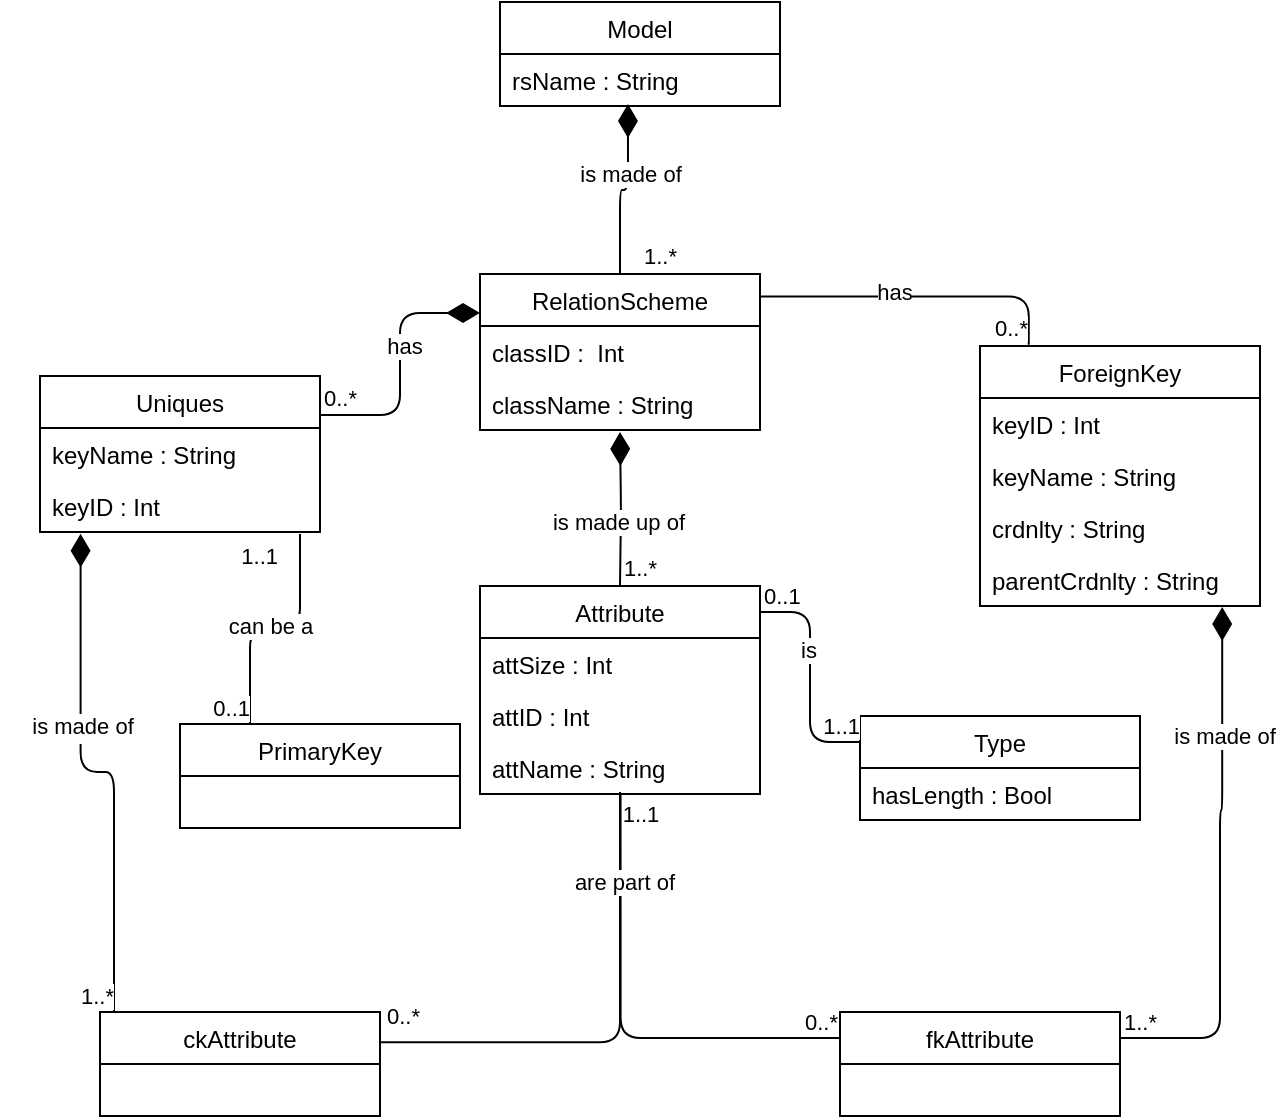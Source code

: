 <mxfile version="15.3.5" type="device" pages="2"><diagram id="VuvsMwBKv9PZir1yIakL" name="UML"><mxGraphModel dx="1599" dy="666" grid="1" gridSize="10" guides="1" tooltips="1" connect="1" arrows="1" fold="1" page="1" pageScale="1" pageWidth="850" pageHeight="1100" math="0" shadow="0"><root><mxCell id="0"/><mxCell id="1" parent="0"/><mxCell id="Lfld9M2qtSYIJmu3xhaC-1" value="Model" style="swimlane;fontStyle=0;childLayout=stackLayout;horizontal=1;startSize=26;fillColor=none;horizontalStack=0;resizeParent=1;resizeParentMax=0;resizeLast=0;collapsible=1;marginBottom=0;hachureGap=4;pointerEvents=0;" vertex="1" parent="1"><mxGeometry x="-510" y="65" width="140" height="52" as="geometry"/></mxCell><mxCell id="Lfld9M2qtSYIJmu3xhaC-2" value="rsName : String" style="text;strokeColor=none;fillColor=none;align=left;verticalAlign=top;spacingLeft=4;spacingRight=4;overflow=hidden;rotatable=0;points=[[0,0.5],[1,0.5]];portConstraint=eastwest;" vertex="1" parent="Lfld9M2qtSYIJmu3xhaC-1"><mxGeometry y="26" width="140" height="26" as="geometry"/></mxCell><mxCell id="Lfld9M2qtSYIJmu3xhaC-3" value="RelationScheme" style="swimlane;fontStyle=0;childLayout=stackLayout;horizontal=1;startSize=26;fillColor=none;horizontalStack=0;resizeParent=1;resizeParentMax=0;resizeLast=0;collapsible=1;marginBottom=0;hachureGap=4;pointerEvents=0;" vertex="1" parent="1"><mxGeometry x="-520" y="201" width="140" height="78" as="geometry"/></mxCell><mxCell id="Lfld9M2qtSYIJmu3xhaC-4" value="classID :  Int" style="text;strokeColor=none;fillColor=none;align=left;verticalAlign=top;spacingLeft=4;spacingRight=4;overflow=hidden;rotatable=0;points=[[0,0.5],[1,0.5]];portConstraint=eastwest;" vertex="1" parent="Lfld9M2qtSYIJmu3xhaC-3"><mxGeometry y="26" width="140" height="26" as="geometry"/></mxCell><mxCell id="Lfld9M2qtSYIJmu3xhaC-5" value="className : String" style="text;strokeColor=none;fillColor=none;align=left;verticalAlign=top;spacingLeft=4;spacingRight=4;overflow=hidden;rotatable=0;points=[[0,0.5],[1,0.5]];portConstraint=eastwest;" vertex="1" parent="Lfld9M2qtSYIJmu3xhaC-3"><mxGeometry y="52" width="140" height="26" as="geometry"/></mxCell><mxCell id="Lfld9M2qtSYIJmu3xhaC-6" value="1..*" style="endArrow=none;html=1;endSize=12;startArrow=diamondThin;startSize=14;startFill=1;edgeStyle=orthogonalEdgeStyle;align=left;verticalAlign=bottom;sourcePerimeterSpacing=8;targetPerimeterSpacing=8;exitX=0.457;exitY=0.962;exitDx=0;exitDy=0;exitPerimeter=0;entryX=0.5;entryY=0;entryDx=0;entryDy=0;endFill=0;" edge="1" parent="1" source="Lfld9M2qtSYIJmu3xhaC-2" target="Lfld9M2qtSYIJmu3xhaC-3"><mxGeometry x="1.0" y="10" relative="1" as="geometry"><mxPoint x="-480" y="430" as="sourcePoint"/><mxPoint x="-320" y="430" as="targetPoint"/><mxPoint as="offset"/></mxGeometry></mxCell><mxCell id="Lfld9M2qtSYIJmu3xhaC-7" value="is made of" style="edgeLabel;html=1;align=center;verticalAlign=middle;resizable=0;points=[];" vertex="1" connectable="0" parent="Lfld9M2qtSYIJmu3xhaC-6"><mxGeometry x="-0.226" y="1" relative="1" as="geometry"><mxPoint as="offset"/></mxGeometry></mxCell><mxCell id="Lfld9M2qtSYIJmu3xhaC-8" value="1..*" style="endArrow=none;html=1;endSize=12;startArrow=diamondThin;startSize=14;startFill=1;edgeStyle=orthogonalEdgeStyle;align=left;verticalAlign=bottom;sourcePerimeterSpacing=8;targetPerimeterSpacing=8;entryX=0.5;entryY=0;entryDx=0;entryDy=0;endFill=0;" edge="1" parent="1" target="Lfld9M2qtSYIJmu3xhaC-10"><mxGeometry x="1" relative="1" as="geometry"><mxPoint x="-450" y="280" as="sourcePoint"/><mxPoint x="-439" y="640" as="targetPoint"/><mxPoint as="offset"/></mxGeometry></mxCell><mxCell id="Lfld9M2qtSYIJmu3xhaC-9" value="is made up of" style="edgeLabel;html=1;align=center;verticalAlign=middle;resizable=0;points=[];" vertex="1" connectable="0" parent="Lfld9M2qtSYIJmu3xhaC-8"><mxGeometry x="0.17" y="-1" relative="1" as="geometry"><mxPoint as="offset"/></mxGeometry></mxCell><mxCell id="Lfld9M2qtSYIJmu3xhaC-10" value="Attribute" style="swimlane;fontStyle=0;childLayout=stackLayout;horizontal=1;startSize=26;fillColor=none;horizontalStack=0;resizeParent=1;resizeParentMax=0;resizeLast=0;collapsible=1;marginBottom=0;hachureGap=4;pointerEvents=0;" vertex="1" parent="1"><mxGeometry x="-520" y="357" width="140" height="104" as="geometry"/></mxCell><mxCell id="Lfld9M2qtSYIJmu3xhaC-11" value="attSize : Int" style="text;strokeColor=none;fillColor=none;align=left;verticalAlign=top;spacingLeft=4;spacingRight=4;overflow=hidden;rotatable=0;points=[[0,0.5],[1,0.5]];portConstraint=eastwest;" vertex="1" parent="Lfld9M2qtSYIJmu3xhaC-10"><mxGeometry y="26" width="140" height="26" as="geometry"/></mxCell><mxCell id="Lfld9M2qtSYIJmu3xhaC-12" value="attID : Int" style="text;strokeColor=none;fillColor=none;align=left;verticalAlign=top;spacingLeft=4;spacingRight=4;overflow=hidden;rotatable=0;points=[[0,0.5],[1,0.5]];portConstraint=eastwest;" vertex="1" parent="Lfld9M2qtSYIJmu3xhaC-10"><mxGeometry y="52" width="140" height="26" as="geometry"/></mxCell><mxCell id="Lfld9M2qtSYIJmu3xhaC-13" value="attName : String" style="text;strokeColor=none;fillColor=none;align=left;verticalAlign=top;spacingLeft=4;spacingRight=4;overflow=hidden;rotatable=0;points=[[0,0.5],[1,0.5]];portConstraint=eastwest;" vertex="1" parent="Lfld9M2qtSYIJmu3xhaC-10"><mxGeometry y="78" width="140" height="26" as="geometry"/></mxCell><mxCell id="Lfld9M2qtSYIJmu3xhaC-14" value="ckAttribute" style="swimlane;fontStyle=0;childLayout=stackLayout;horizontal=1;startSize=26;fillColor=none;horizontalStack=0;resizeParent=1;resizeParentMax=0;resizeLast=0;collapsible=1;marginBottom=0;hachureGap=4;pointerEvents=0;" vertex="1" parent="1"><mxGeometry x="-710" y="570" width="140" height="52" as="geometry"/></mxCell><mxCell id="Lfld9M2qtSYIJmu3xhaC-15" value="Uniques" style="swimlane;fontStyle=0;childLayout=stackLayout;horizontal=1;startSize=26;fillColor=none;horizontalStack=0;resizeParent=1;resizeParentMax=0;resizeLast=0;collapsible=1;marginBottom=0;hachureGap=4;pointerEvents=0;" vertex="1" parent="1"><mxGeometry x="-740" y="252" width="140" height="78" as="geometry"/></mxCell><mxCell id="Lfld9M2qtSYIJmu3xhaC-16" value="keyName : String" style="text;strokeColor=none;fillColor=none;align=left;verticalAlign=top;spacingLeft=4;spacingRight=4;overflow=hidden;rotatable=0;points=[[0,0.5],[1,0.5]];portConstraint=eastwest;" vertex="1" parent="Lfld9M2qtSYIJmu3xhaC-15"><mxGeometry y="26" width="140" height="26" as="geometry"/></mxCell><mxCell id="Lfld9M2qtSYIJmu3xhaC-17" value="keyID : Int" style="text;strokeColor=none;fillColor=none;align=left;verticalAlign=top;spacingLeft=4;spacingRight=4;overflow=hidden;rotatable=0;points=[[0,0.5],[1,0.5]];portConstraint=eastwest;" vertex="1" parent="Lfld9M2qtSYIJmu3xhaC-15"><mxGeometry y="52" width="140" height="26" as="geometry"/></mxCell><mxCell id="Lfld9M2qtSYIJmu3xhaC-18" value="PrimaryKey" style="swimlane;fontStyle=0;childLayout=stackLayout;horizontal=1;startSize=26;fillColor=none;horizontalStack=0;resizeParent=1;resizeParentMax=0;resizeLast=0;collapsible=1;marginBottom=0;hachureGap=4;pointerEvents=0;" vertex="1" parent="1"><mxGeometry x="-670" y="426" width="140" height="52" as="geometry"/></mxCell><mxCell id="Lfld9M2qtSYIJmu3xhaC-19" value="ForeignKey" style="swimlane;fontStyle=0;childLayout=stackLayout;horizontal=1;startSize=26;fillColor=none;horizontalStack=0;resizeParent=1;resizeParentMax=0;resizeLast=0;collapsible=1;marginBottom=0;hachureGap=4;pointerEvents=0;" vertex="1" parent="1"><mxGeometry x="-270" y="237" width="140" height="130" as="geometry"/></mxCell><mxCell id="Lfld9M2qtSYIJmu3xhaC-20" value="keyID : Int" style="text;strokeColor=none;fillColor=none;align=left;verticalAlign=top;spacingLeft=4;spacingRight=4;overflow=hidden;rotatable=0;points=[[0,0.5],[1,0.5]];portConstraint=eastwest;" vertex="1" parent="Lfld9M2qtSYIJmu3xhaC-19"><mxGeometry y="26" width="140" height="26" as="geometry"/></mxCell><mxCell id="Lfld9M2qtSYIJmu3xhaC-21" value="keyName : String" style="text;strokeColor=none;fillColor=none;align=left;verticalAlign=top;spacingLeft=4;spacingRight=4;overflow=hidden;rotatable=0;points=[[0,0.5],[1,0.5]];portConstraint=eastwest;" vertex="1" parent="Lfld9M2qtSYIJmu3xhaC-19"><mxGeometry y="52" width="140" height="26" as="geometry"/></mxCell><mxCell id="Lfld9M2qtSYIJmu3xhaC-22" value="crdnlty : String" style="text;strokeColor=none;fillColor=none;align=left;verticalAlign=top;spacingLeft=4;spacingRight=4;overflow=hidden;rotatable=0;points=[[0,0.5],[1,0.5]];portConstraint=eastwest;" vertex="1" parent="Lfld9M2qtSYIJmu3xhaC-19"><mxGeometry y="78" width="140" height="26" as="geometry"/></mxCell><mxCell id="Lfld9M2qtSYIJmu3xhaC-23" value="parentCrdnlty : String" style="text;strokeColor=none;fillColor=none;align=left;verticalAlign=top;spacingLeft=4;spacingRight=4;overflow=hidden;rotatable=0;points=[[0,0.5],[1,0.5]];portConstraint=eastwest;" vertex="1" parent="Lfld9M2qtSYIJmu3xhaC-19"><mxGeometry y="104" width="140" height="26" as="geometry"/></mxCell><mxCell id="Lfld9M2qtSYIJmu3xhaC-24" value="fkAttribute" style="swimlane;fontStyle=0;childLayout=stackLayout;horizontal=1;startSize=26;fillColor=none;horizontalStack=0;resizeParent=1;resizeParentMax=0;resizeLast=0;collapsible=1;marginBottom=0;hachureGap=4;pointerEvents=0;" vertex="1" parent="1"><mxGeometry x="-340" y="570" width="140" height="52" as="geometry"/></mxCell><mxCell id="Lfld9M2qtSYIJmu3xhaC-25" value="" style="endArrow=diamondThin;html=1;edgeStyle=orthogonalEdgeStyle;startSize=14;endSize=14;sourcePerimeterSpacing=8;targetPerimeterSpacing=8;exitX=1;exitY=0.25;exitDx=0;exitDy=0;entryX=0;entryY=0.25;entryDx=0;entryDy=0;endFill=1;" edge="1" parent="1" source="Lfld9M2qtSYIJmu3xhaC-15" target="Lfld9M2qtSYIJmu3xhaC-3"><mxGeometry relative="1" as="geometry"><mxPoint x="-60" y="390" as="sourcePoint"/><mxPoint x="100" y="390" as="targetPoint"/></mxGeometry></mxCell><mxCell id="Lfld9M2qtSYIJmu3xhaC-26" value="0..*" style="edgeLabel;resizable=0;html=1;align=left;verticalAlign=bottom;" connectable="0" vertex="1" parent="Lfld9M2qtSYIJmu3xhaC-25"><mxGeometry x="-1" relative="1" as="geometry"/></mxCell><mxCell id="Lfld9M2qtSYIJmu3xhaC-27" value="has" style="edgeLabel;html=1;align=center;verticalAlign=middle;resizable=0;points=[];" vertex="1" connectable="0" parent="Lfld9M2qtSYIJmu3xhaC-25"><mxGeometry x="0.142" y="-2" relative="1" as="geometry"><mxPoint as="offset"/></mxGeometry></mxCell><mxCell id="Lfld9M2qtSYIJmu3xhaC-28" value="" style="endArrow=none;html=1;edgeStyle=orthogonalEdgeStyle;startSize=14;endSize=14;sourcePerimeterSpacing=8;targetPerimeterSpacing=8;entryX=0.174;entryY=-0.005;entryDx=0;entryDy=0;entryPerimeter=0;startArrow=none;startFill=0;exitX=1.002;exitY=0.145;exitDx=0;exitDy=0;exitPerimeter=0;" edge="1" parent="1" source="Lfld9M2qtSYIJmu3xhaC-3" target="Lfld9M2qtSYIJmu3xhaC-19"><mxGeometry relative="1" as="geometry"><mxPoint x="-377" y="213" as="sourcePoint"/><mxPoint y="370" as="targetPoint"/></mxGeometry></mxCell><mxCell id="Lfld9M2qtSYIJmu3xhaC-29" value="0..*" style="edgeLabel;resizable=0;html=1;align=right;verticalAlign=bottom;" connectable="0" vertex="1" parent="Lfld9M2qtSYIJmu3xhaC-28"><mxGeometry x="1" relative="1" as="geometry"/></mxCell><mxCell id="Lfld9M2qtSYIJmu3xhaC-30" value="has" style="edgeLabel;html=1;align=center;verticalAlign=middle;resizable=0;points=[];" vertex="1" connectable="0" parent="Lfld9M2qtSYIJmu3xhaC-28"><mxGeometry x="-0.166" y="3" relative="1" as="geometry"><mxPoint as="offset"/></mxGeometry></mxCell><mxCell id="Lfld9M2qtSYIJmu3xhaC-31" value="" style="endArrow=diamondThin;html=1;edgeStyle=orthogonalEdgeStyle;startSize=14;endSize=14;sourcePerimeterSpacing=8;targetPerimeterSpacing=8;exitX=1;exitY=0.25;exitDx=0;exitDy=0;entryX=0.865;entryY=1.019;entryDx=0;entryDy=0;entryPerimeter=0;endFill=1;" edge="1" parent="1" source="Lfld9M2qtSYIJmu3xhaC-24" target="Lfld9M2qtSYIJmu3xhaC-23"><mxGeometry relative="1" as="geometry"><mxPoint x="-160" y="370" as="sourcePoint"/><mxPoint y="370" as="targetPoint"/><Array as="points"><mxPoint x="-150" y="583"/><mxPoint x="-150" y="469"/><mxPoint x="-149" y="469"/></Array></mxGeometry></mxCell><mxCell id="Lfld9M2qtSYIJmu3xhaC-32" value="1..*" style="edgeLabel;resizable=0;html=1;align=left;verticalAlign=bottom;" connectable="0" vertex="1" parent="Lfld9M2qtSYIJmu3xhaC-31"><mxGeometry x="-1" relative="1" as="geometry"/></mxCell><mxCell id="Lfld9M2qtSYIJmu3xhaC-33" value="is made of" style="edgeLabel;html=1;align=center;verticalAlign=middle;resizable=0;points=[];" vertex="1" connectable="0" parent="Lfld9M2qtSYIJmu3xhaC-31"><mxGeometry x="0.52" y="-1" relative="1" as="geometry"><mxPoint as="offset"/></mxGeometry></mxCell><mxCell id="Lfld9M2qtSYIJmu3xhaC-34" value="" style="endArrow=none;html=1;edgeStyle=orthogonalEdgeStyle;startSize=14;endSize=14;sourcePerimeterSpacing=8;targetPerimeterSpacing=8;exitX=0.502;exitY=0.987;exitDx=0;exitDy=0;exitPerimeter=0;entryX=0;entryY=0.25;entryDx=0;entryDy=0;" edge="1" parent="1" source="Lfld9M2qtSYIJmu3xhaC-13" target="Lfld9M2qtSYIJmu3xhaC-24"><mxGeometry relative="1" as="geometry"><mxPoint x="-160" y="370" as="sourcePoint"/><mxPoint y="370" as="targetPoint"/></mxGeometry></mxCell><mxCell id="Lfld9M2qtSYIJmu3xhaC-35" value="0..*" style="edgeLabel;resizable=0;html=1;align=right;verticalAlign=bottom;" connectable="0" vertex="1" parent="Lfld9M2qtSYIJmu3xhaC-34"><mxGeometry x="1" relative="1" as="geometry"/></mxCell><mxCell id="Lfld9M2qtSYIJmu3xhaC-36" value="" style="endArrow=none;html=1;edgeStyle=orthogonalEdgeStyle;startSize=14;endSize=14;sourcePerimeterSpacing=8;targetPerimeterSpacing=8;entryX=0.999;entryY=0.291;entryDx=0;entryDy=0;entryPerimeter=0;startArrow=none;startFill=0;" edge="1" parent="1" target="Lfld9M2qtSYIJmu3xhaC-14"><mxGeometry relative="1" as="geometry"><mxPoint x="-450" y="460" as="sourcePoint"/><mxPoint x="-568" y="585" as="targetPoint"/><Array as="points"><mxPoint x="-450" y="585"/></Array></mxGeometry></mxCell><mxCell id="Lfld9M2qtSYIJmu3xhaC-37" value="0..*" style="edgeLabel;resizable=0;html=1;align=right;verticalAlign=bottom;" connectable="0" vertex="1" parent="Lfld9M2qtSYIJmu3xhaC-36"><mxGeometry x="1" relative="1" as="geometry"><mxPoint x="20" y="-5" as="offset"/></mxGeometry></mxCell><mxCell id="Lfld9M2qtSYIJmu3xhaC-38" value="are part of" style="edgeLabel;html=1;align=center;verticalAlign=middle;resizable=0;points=[];" vertex="1" connectable="0" parent="Lfld9M2qtSYIJmu3xhaC-36"><mxGeometry x="-0.637" y="2" relative="1" as="geometry"><mxPoint as="offset"/></mxGeometry></mxCell><mxCell id="Lfld9M2qtSYIJmu3xhaC-39" value="1..1" style="edgeLabel;html=1;align=center;verticalAlign=middle;resizable=0;points=[];" vertex="1" connectable="0" parent="Lfld9M2qtSYIJmu3xhaC-36"><mxGeometry x="-0.842" relative="1" as="geometry"><mxPoint x="10" y="-9" as="offset"/></mxGeometry></mxCell><mxCell id="Lfld9M2qtSYIJmu3xhaC-40" value="" style="endArrow=none;html=1;edgeStyle=orthogonalEdgeStyle;startSize=14;endSize=14;sourcePerimeterSpacing=8;targetPerimeterSpacing=8;exitX=0.145;exitY=1.032;exitDx=0;exitDy=0;exitPerimeter=0;entryX=0.05;entryY=0;entryDx=0;entryDy=0;entryPerimeter=0;startArrow=diamondThin;startFill=1;" edge="1" parent="1" source="Lfld9M2qtSYIJmu3xhaC-17" target="Lfld9M2qtSYIJmu3xhaC-14"><mxGeometry relative="1" as="geometry"><mxPoint x="-510" y="430" as="sourcePoint"/><mxPoint x="-350" y="430" as="targetPoint"/></mxGeometry></mxCell><mxCell id="Lfld9M2qtSYIJmu3xhaC-41" value="1..*" style="edgeLabel;resizable=0;html=1;align=right;verticalAlign=bottom;" connectable="0" vertex="1" parent="Lfld9M2qtSYIJmu3xhaC-40"><mxGeometry x="1" relative="1" as="geometry"/></mxCell><mxCell id="Lfld9M2qtSYIJmu3xhaC-42" value="has" style="edgeLabel;html=1;align=center;verticalAlign=middle;resizable=0;points=[];" vertex="1" connectable="0" parent="Lfld9M2qtSYIJmu3xhaC-40"><mxGeometry x="-0.236" y="1" relative="1" as="geometry"><mxPoint as="offset"/></mxGeometry></mxCell><mxCell id="Lfld9M2qtSYIJmu3xhaC-43" value="is made of" style="edgeLabel;html=1;align=center;verticalAlign=middle;resizable=0;points=[];" vertex="1" connectable="0" parent="Lfld9M2qtSYIJmu3xhaC-40"><mxGeometry x="-0.249" relative="1" as="geometry"><mxPoint as="offset"/></mxGeometry></mxCell><mxCell id="Lfld9M2qtSYIJmu3xhaC-44" value="" style="endArrow=none;html=1;edgeStyle=orthogonalEdgeStyle;startSize=14;endSize=14;sourcePerimeterSpacing=8;targetPerimeterSpacing=8;entryX=0.25;entryY=0;entryDx=0;entryDy=0;" edge="1" parent="1" target="Lfld9M2qtSYIJmu3xhaC-18"><mxGeometry relative="1" as="geometry"><mxPoint x="-610" y="331" as="sourcePoint"/><mxPoint x="-230" y="610" as="targetPoint"/><Array as="points"><mxPoint x="-610" y="331"/><mxPoint x="-610" y="378"/><mxPoint x="-635" y="378"/></Array></mxGeometry></mxCell><mxCell id="Lfld9M2qtSYIJmu3xhaC-45" value="0..1" style="edgeLabel;resizable=0;html=1;align=right;verticalAlign=bottom;" connectable="0" vertex="1" parent="Lfld9M2qtSYIJmu3xhaC-44"><mxGeometry x="1" relative="1" as="geometry"/></mxCell><mxCell id="Lfld9M2qtSYIJmu3xhaC-46" value="can be a" style="edgeLabel;html=1;align=center;verticalAlign=middle;resizable=0;points=[];" vertex="1" connectable="0" parent="Lfld9M2qtSYIJmu3xhaC-44"><mxGeometry x="0.045" y="-1" relative="1" as="geometry"><mxPoint as="offset"/></mxGeometry></mxCell><mxCell id="Lfld9M2qtSYIJmu3xhaC-47" value="Type" style="swimlane;fontStyle=0;childLayout=stackLayout;horizontal=1;startSize=26;fillColor=none;horizontalStack=0;resizeParent=1;resizeParentMax=0;resizeLast=0;collapsible=1;marginBottom=0;hachureGap=4;pointerEvents=0;" vertex="1" parent="1"><mxGeometry x="-330" y="422" width="140" height="52" as="geometry"/></mxCell><mxCell id="Lfld9M2qtSYIJmu3xhaC-48" value="hasLength : Bool" style="text;strokeColor=none;fillColor=none;align=left;verticalAlign=top;spacingLeft=4;spacingRight=4;overflow=hidden;rotatable=0;points=[[0,0.5],[1,0.5]];portConstraint=eastwest;" vertex="1" parent="Lfld9M2qtSYIJmu3xhaC-47"><mxGeometry y="26" width="140" height="26" as="geometry"/></mxCell><mxCell id="Lfld9M2qtSYIJmu3xhaC-49" value="" style="endArrow=none;html=1;edgeStyle=orthogonalEdgeStyle;startSize=14;endSize=14;sourcePerimeterSpacing=8;targetPerimeterSpacing=8;exitX=1;exitY=0.125;exitDx=0;exitDy=0;entryX=0;entryY=0.25;entryDx=0;entryDy=0;exitPerimeter=0;" edge="1" parent="1" source="Lfld9M2qtSYIJmu3xhaC-10" target="Lfld9M2qtSYIJmu3xhaC-47"><mxGeometry relative="1" as="geometry"><mxPoint x="-390" y="440" as="sourcePoint"/><mxPoint x="-230" y="440" as="targetPoint"/></mxGeometry></mxCell><mxCell id="Lfld9M2qtSYIJmu3xhaC-50" value="0..1" style="edgeLabel;resizable=0;html=1;align=left;verticalAlign=bottom;" connectable="0" vertex="1" parent="Lfld9M2qtSYIJmu3xhaC-49"><mxGeometry x="-1" relative="1" as="geometry"/></mxCell><mxCell id="Lfld9M2qtSYIJmu3xhaC-51" value="1..1" style="edgeLabel;resizable=0;html=1;align=right;verticalAlign=bottom;" connectable="0" vertex="1" parent="Lfld9M2qtSYIJmu3xhaC-49"><mxGeometry x="1" relative="1" as="geometry"/></mxCell><mxCell id="Lfld9M2qtSYIJmu3xhaC-52" value="is" style="edgeLabel;html=1;align=center;verticalAlign=middle;resizable=0;points=[];" vertex="1" connectable="0" parent="Lfld9M2qtSYIJmu3xhaC-49"><mxGeometry x="-0.242" y="-1" relative="1" as="geometry"><mxPoint as="offset"/></mxGeometry></mxCell><mxCell id="Lfld9M2qtSYIJmu3xhaC-53" value="1..1" style="edgeLabel;resizable=0;html=1;align=right;verticalAlign=bottom;" connectable="0" vertex="1" parent="1"><mxGeometry x="-760" y="350" width="140" as="geometry"/></mxCell></root></mxGraphModel></diagram><diagram id="TGhHm98UJE7eWDt2TwB0" name="RS"><mxGraphModel dx="2128" dy="1135" grid="1" gridSize="10" guides="1" tooltips="1" connect="1" arrows="1" fold="1" page="1" pageScale="1" pageWidth="850" pageHeight="1100" math="0" shadow="0"><root><mxCell id="tcHw1xY-ASAw4HM4zFXW-0"/><mxCell id="tcHw1xY-ASAw4HM4zFXW-1" parent="tcHw1xY-ASAw4HM4zFXW-0"/><mxCell id="tcHw1xY-ASAw4HM4zFXW-28" value="attName" style="html=1;align=center;imageAspect=1;autosize=1;" parent="tcHw1xY-ASAw4HM4zFXW-1" vertex="1"><mxGeometry x="300" y="412" width="60" height="20" as="geometry"/></mxCell><mxCell id="tcHw1xY-ASAw4HM4zFXW-29" value="attType" style="html=1;align=center;imageAspect=1;autosize=1;" parent="tcHw1xY-ASAw4HM4zFXW-1" vertex="1"><mxGeometry x="360" y="412" width="50" height="20" as="geometry"/></mxCell><mxCell id="tcHw1xY-ASAw4HM4zFXW-30" value="rsName" style="html=1;align=center;imageAspect=1;autosize=1;" parent="tcHw1xY-ASAw4HM4zFXW-1" vertex="1"><mxGeometry x="310" y="77" width="60" height="20" as="geometry"/></mxCell><mxCell id="tcHw1xY-ASAw4HM4zFXW-31" value="className" style="html=1;align=center;imageAspect=1;autosize=1;" parent="tcHw1xY-ASAw4HM4zFXW-1" vertex="1"><mxGeometry x="370" y="177" width="70" height="20" as="geometry"/></mxCell><mxCell id="tcHw1xY-ASAw4HM4zFXW-32" value="keyName" style="html=1;align=center;imageAspect=1;autosize=1;" parent="tcHw1xY-ASAw4HM4zFXW-1" vertex="1"><mxGeometry y="350" width="70" height="20" as="geometry"/></mxCell><mxCell id="tcHw1xY-ASAw4HM4zFXW-49" style="edgeStyle=orthogonalEdgeStyle;rounded=0;orthogonalLoop=1;jettySize=auto;html=1;exitX=0.5;exitY=1;exitDx=0;exitDy=0;entryX=0.5;entryY=0;entryDx=0;entryDy=0;endArrow=none;endFill=0;" parent="tcHw1xY-ASAw4HM4zFXW-1" source="tcHw1xY-ASAw4HM4zFXW-33" target="tcHw1xY-ASAw4HM4zFXW-37" edge="1"><mxGeometry relative="1" as="geometry"/></mxCell><mxCell id="tcHw1xY-ASAw4HM4zFXW-33" value="PK" style="html=1;align=center;imageAspect=1;autosize=1;fillColor=#e3c800;fontColor=#000000;" parent="tcHw1xY-ASAw4HM4zFXW-1" vertex="1"><mxGeometry x="310" y="97" width="60" height="20" as="geometry"/></mxCell><mxCell id="tcHw1xY-ASAw4HM4zFXW-96" style="edgeStyle=elbowEdgeStyle;rounded=0;orthogonalLoop=1;jettySize=auto;elbow=vertical;html=1;exitX=0.75;exitY=1;exitDx=0;exitDy=0;entryX=0.5;entryY=0;entryDx=0;entryDy=0;endArrow=none;endFill=0;" parent="tcHw1xY-ASAw4HM4zFXW-1" source="tcHw1xY-ASAw4HM4zFXW-34" target="tcHw1xY-ASAw4HM4zFXW-91" edge="1"><mxGeometry relative="1" as="geometry"><Array as="points"><mxPoint x="310" y="460"/></Array></mxGeometry></mxCell><mxCell id="tcHw1xY-ASAw4HM4zFXW-102" style="edgeStyle=elbowEdgeStyle;rounded=0;orthogonalLoop=1;jettySize=auto;elbow=vertical;html=1;exitX=0.5;exitY=1;exitDx=0;exitDy=0;endArrow=none;endFill=0;entryX=0.5;entryY=0;entryDx=0;entryDy=0;" parent="tcHw1xY-ASAw4HM4zFXW-1" source="tcHw1xY-ASAw4HM4zFXW-34" target="tcHw1xY-ASAw4HM4zFXW-103" edge="1"><mxGeometry relative="1" as="geometry"><mxPoint x="270" y="540" as="targetPoint"/></mxGeometry></mxCell><mxCell id="tcHw1xY-ASAw4HM4zFXW-115" style="edgeStyle=elbowEdgeStyle;rounded=0;orthogonalLoop=1;jettySize=auto;html=1;exitX=0.25;exitY=1;exitDx=0;exitDy=0;entryX=0.5;entryY=0;entryDx=0;entryDy=0;endArrow=none;endFill=0;elbow=vertical;" parent="tcHw1xY-ASAw4HM4zFXW-1" source="tcHw1xY-ASAw4HM4zFXW-34" target="tcHw1xY-ASAw4HM4zFXW-113" edge="1"><mxGeometry relative="1" as="geometry"/></mxCell><mxCell id="tcHw1xY-ASAw4HM4zFXW-34" value="PK" style="html=1;align=center;imageAspect=1;autosize=1;fillColor=#e3c800;fontColor=#000000;" parent="tcHw1xY-ASAw4HM4zFXW-1" vertex="1"><mxGeometry x="210" y="432" width="40" height="20" as="geometry"/></mxCell><mxCell id="tcHw1xY-ASAw4HM4zFXW-48" style="edgeStyle=orthogonalEdgeStyle;rounded=0;orthogonalLoop=1;jettySize=auto;html=1;exitX=0.32;exitY=1.017;exitDx=0;exitDy=0;entryX=0.5;entryY=0;entryDx=0;entryDy=0;endArrow=none;endFill=0;exitPerimeter=0;" parent="tcHw1xY-ASAw4HM4zFXW-1" source="tcHw1xY-ASAw4HM4zFXW-35" target="tcHw1xY-ASAw4HM4zFXW-47" edge="1"><mxGeometry relative="1" as="geometry"><Array as="points"><mxPoint x="276" y="329"/></Array></mxGeometry></mxCell><mxCell id="tcHw1xY-ASAw4HM4zFXW-69" style="edgeStyle=orthogonalEdgeStyle;rounded=0;orthogonalLoop=1;jettySize=auto;html=1;exitX=0.62;exitY=1.067;exitDx=0;exitDy=0;entryX=0.5;entryY=0;entryDx=0;entryDy=0;endArrow=none;endFill=0;exitPerimeter=0;" parent="tcHw1xY-ASAw4HM4zFXW-1" source="tcHw1xY-ASAw4HM4zFXW-35" target="tcHw1xY-ASAw4HM4zFXW-67" edge="1"><mxGeometry relative="1" as="geometry"><Array as="points"><mxPoint x="291" y="280"/><mxPoint x="555" y="280"/><mxPoint x="555" y="340"/></Array></mxGeometry></mxCell><mxCell id="tcHw1xY-ASAw4HM4zFXW-70" style="edgeStyle=orthogonalEdgeStyle;rounded=0;orthogonalLoop=1;jettySize=auto;html=1;exitX=0.889;exitY=1.05;exitDx=0;exitDy=0;entryX=0.5;entryY=0;entryDx=0;entryDy=0;endArrow=none;endFill=0;exitPerimeter=0;" parent="tcHw1xY-ASAw4HM4zFXW-1" source="tcHw1xY-ASAw4HM4zFXW-35" target="tcHw1xY-ASAw4HM4zFXW-68" edge="1"><mxGeometry relative="1" as="geometry"/></mxCell><mxCell id="tcHw1xY-ASAw4HM4zFXW-72" style="edgeStyle=elbowEdgeStyle;rounded=0;orthogonalLoop=1;jettySize=auto;html=1;endArrow=none;endFill=0;entryX=0.5;entryY=0;entryDx=0;entryDy=0;elbow=vertical;exitX=0.12;exitY=1.083;exitDx=0;exitDy=0;exitPerimeter=0;" parent="tcHw1xY-ASAw4HM4zFXW-1" source="tcHw1xY-ASAw4HM4zFXW-35" target="tcHw1xY-ASAw4HM4zFXW-74" edge="1"><mxGeometry relative="1" as="geometry"><mxPoint x="220" y="217" as="sourcePoint"/><mxPoint x="930" y="237" as="targetPoint"/></mxGeometry></mxCell><mxCell id="tcHw1xY-ASAw4HM4zFXW-35" value="PK" style="html=1;align=center;imageAspect=1;autosize=1;fillColor=#e3c800;fontColor=#000000;" parent="tcHw1xY-ASAw4HM4zFXW-1" vertex="1"><mxGeometry x="260" y="197" width="50" height="20" as="geometry"/></mxCell><mxCell id="tcHw1xY-ASAw4HM4zFXW-36" value="rsName" style="html=1;align=center;imageAspect=1;autosize=1;" parent="tcHw1xY-ASAw4HM4zFXW-1" vertex="1"><mxGeometry x="310" y="177" width="60" height="20" as="geometry"/></mxCell><mxCell id="tcHw1xY-ASAw4HM4zFXW-37" value="FK" style="html=1;align=center;imageAspect=1;autosize=1;fillColor=#0066CC;" parent="tcHw1xY-ASAw4HM4zFXW-1" vertex="1"><mxGeometry x="310" y="157" width="60" height="20" as="geometry"/></mxCell><mxCell id="tcHw1xY-ASAw4HM4zFXW-39" value="classID" style="html=1;align=center;imageAspect=1;autosize=1;" parent="tcHw1xY-ASAw4HM4zFXW-1" vertex="1"><mxGeometry x="260" y="177" width="50" height="20" as="geometry"/></mxCell><mxCell id="tcHw1xY-ASAw4HM4zFXW-41" value="CK" style="html=1;align=center;imageAspect=1;autosize=0;fillColor=#E6E6E6;" parent="tcHw1xY-ASAw4HM4zFXW-1" vertex="1"><mxGeometry x="310" y="197" width="130" height="20" as="geometry"/></mxCell><mxCell id="tcHw1xY-ASAw4HM4zFXW-42" value="classID" style="html=1;align=center;imageAspect=1;autosize=1;" parent="tcHw1xY-ASAw4HM4zFXW-1" vertex="1"><mxGeometry x="250" y="412" width="50" height="20" as="geometry"/></mxCell><mxCell id="tcHw1xY-ASAw4HM4zFXW-47" value="FK" style="html=1;align=center;imageAspect=1;autosize=1;fillColor=#0066CC;" parent="tcHw1xY-ASAw4HM4zFXW-1" vertex="1"><mxGeometry x="250" y="392" width="50" height="20" as="geometry"/></mxCell><mxCell id="tcHw1xY-ASAw4HM4zFXW-55" value="classID" style="html=1;align=center;imageAspect=1;autosize=1;" parent="tcHw1xY-ASAw4HM4zFXW-1" vertex="1"><mxGeometry x="70" y="350" width="50" height="20" as="geometry"/></mxCell><mxCell id="tcHw1xY-ASAw4HM4zFXW-56" value="referenceID" style="html=1;align=center;imageAspect=1;autosize=1;" parent="tcHw1xY-ASAw4HM4zFXW-1" vertex="1"><mxGeometry x="610" y="360" width="80" height="20" as="geometry"/></mxCell><mxCell id="tcHw1xY-ASAw4HM4zFXW-57" value="models" style="text;html=1;strokeColor=none;fillColor=none;align=center;verticalAlign=middle;whiteSpace=wrap;rounded=0;" parent="tcHw1xY-ASAw4HM4zFXW-1" vertex="1"><mxGeometry x="310" y="57" width="40" height="20" as="geometry"/></mxCell><mxCell id="tcHw1xY-ASAw4HM4zFXW-58" value="relationsSchemes" style="text;html=1;strokeColor=none;fillColor=none;align=center;verticalAlign=middle;whiteSpace=wrap;rounded=0;" parent="tcHw1xY-ASAw4HM4zFXW-1" vertex="1"><mxGeometry x="152.5" y="177" width="117.5" height="20" as="geometry"/></mxCell><mxCell id="tcHw1xY-ASAw4HM4zFXW-59" value="Attribute" style="text;html=1;strokeColor=none;fillColor=none;align=center;verticalAlign=middle;whiteSpace=wrap;rounded=0;" parent="tcHw1xY-ASAw4HM4zFXW-1" vertex="1"><mxGeometry x="200" y="392" width="40" height="20" as="geometry"/></mxCell><mxCell id="tcHw1xY-ASAw4HM4zFXW-60" value="Uniques" style="text;html=1;strokeColor=none;fillColor=none;align=center;verticalAlign=middle;whiteSpace=wrap;rounded=0;" parent="tcHw1xY-ASAw4HM4zFXW-1" vertex="1"><mxGeometry x="120" y="350" width="85" height="20" as="geometry"/></mxCell><mxCell id="tcHw1xY-ASAw4HM4zFXW-61" value="foreignKeys" style="text;html=1;strokeColor=none;fillColor=none;align=center;verticalAlign=middle;whiteSpace=wrap;rounded=0;" parent="tcHw1xY-ASAw4HM4zFXW-1" vertex="1"><mxGeometry x="475" y="340" width="85" height="20" as="geometry"/></mxCell><mxCell id="tcHw1xY-ASAw4HM4zFXW-62" value="keyName" style="html=1;align=center;imageAspect=1;autosize=1;" parent="tcHw1xY-ASAw4HM4zFXW-1" vertex="1"><mxGeometry x="490" y="360" width="70" height="20" as="geometry"/></mxCell><mxCell id="tcHw1xY-ASAw4HM4zFXW-63" value="classID" style="html=1;align=center;imageAspect=1;autosize=1;" parent="tcHw1xY-ASAw4HM4zFXW-1" vertex="1"><mxGeometry x="560" y="360" width="50" height="20" as="geometry"/></mxCell><mxCell id="tcHw1xY-ASAw4HM4zFXW-67" value="FK" style="html=1;align=center;imageAspect=1;autosize=1;fillColor=#0066CC;" parent="tcHw1xY-ASAw4HM4zFXW-1" vertex="1"><mxGeometry x="560" y="340" width="50" height="20" as="geometry"/></mxCell><mxCell id="tcHw1xY-ASAw4HM4zFXW-68" value="Foreign Key" style="html=1;align=center;imageAspect=1;autosize=1;fillColor=#0066CC;" parent="tcHw1xY-ASAw4HM4zFXW-1" vertex="1"><mxGeometry x="610" y="320" width="80" height="20" as="geometry"/></mxCell><mxCell id="tcHw1xY-ASAw4HM4zFXW-94" style="edgeStyle=elbowEdgeStyle;rounded=0;orthogonalLoop=1;jettySize=auto;elbow=vertical;html=1;exitX=0.5;exitY=1;exitDx=0;exitDy=0;entryX=0.439;entryY=-0.01;entryDx=0;entryDy=0;entryPerimeter=0;endArrow=none;endFill=0;" parent="tcHw1xY-ASAw4HM4zFXW-1" source="tcHw1xY-ASAw4HM4zFXW-71" target="tcHw1xY-ASAw4HM4zFXW-89" edge="1"><mxGeometry relative="1" as="geometry"/></mxCell><mxCell id="tcHw1xY-ASAw4HM4zFXW-71" value="PK" style="html=1;align=center;imageAspect=1;autosize=1;fillColor=#e3c800;fontColor=#000000;" parent="tcHw1xY-ASAw4HM4zFXW-1" vertex="1"><mxGeometry x="440" y="380" width="50" height="20" as="geometry"/></mxCell><mxCell id="tcHw1xY-ASAw4HM4zFXW-74" value="FK" style="html=1;align=center;imageAspect=1;autosize=1;fillColor=#0066CC;" parent="tcHw1xY-ASAw4HM4zFXW-1" vertex="1"><mxGeometry x="70" y="330" width="50" height="20" as="geometry"/></mxCell><mxCell id="tcHw1xY-ASAw4HM4zFXW-82" style="edgeStyle=elbowEdgeStyle;rounded=0;orthogonalLoop=1;jettySize=auto;elbow=vertical;html=1;exitX=0.75;exitY=1;exitDx=0;exitDy=0;entryX=0.5;entryY=0;entryDx=0;entryDy=0;endArrow=none;endFill=0;" parent="tcHw1xY-ASAw4HM4zFXW-1" source="tcHw1xY-ASAw4HM4zFXW-76" target="65rVjC6Zz6zzttBV3hto-68" edge="1"><mxGeometry relative="1" as="geometry"><mxPoint x="82.5" y="442" as="targetPoint"/></mxGeometry></mxCell><mxCell id="tcHw1xY-ASAw4HM4zFXW-116" style="edgeStyle=elbowEdgeStyle;rounded=0;orthogonalLoop=1;jettySize=auto;elbow=vertical;html=1;exitX=0.25;exitY=1;exitDx=0;exitDy=0;entryX=0.25;entryY=0;entryDx=0;entryDy=0;endArrow=none;endFill=0;" parent="tcHw1xY-ASAw4HM4zFXW-1" source="tcHw1xY-ASAw4HM4zFXW-76" target="65rVjC6Zz6zzttBV3hto-71" edge="1"><mxGeometry relative="1" as="geometry"><mxPoint x="105" y="560" as="targetPoint"/><Array as="points"><mxPoint x="70" y="540"/></Array></mxGeometry></mxCell><mxCell id="tcHw1xY-ASAw4HM4zFXW-76" value="PK" style="html=1;align=center;imageAspect=1;autosize=1;fillColor=#e3c800;fontColor=#000000;" parent="tcHw1xY-ASAw4HM4zFXW-1" vertex="1"><mxGeometry x="-50" y="370" width="50" height="20" as="geometry"/></mxCell><mxCell id="tcHw1xY-ASAw4HM4zFXW-78" value="keyID" style="html=1;align=center;imageAspect=1;autosize=1;" parent="tcHw1xY-ASAw4HM4zFXW-1" vertex="1"><mxGeometry x="420" y="573" width="50" height="20" as="geometry"/></mxCell><mxCell id="tcHw1xY-ASAw4HM4zFXW-84" value="primaryKeys" style="text;html=1;strokeColor=none;fillColor=none;align=center;verticalAlign=middle;whiteSpace=wrap;rounded=0;" parent="tcHw1xY-ASAw4HM4zFXW-1" vertex="1"><mxGeometry x="-15" y="462" width="75" height="20" as="geometry"/></mxCell><mxCell id="tcHw1xY-ASAw4HM4zFXW-86" value="fkAttribute" style="text;html=1;strokeColor=none;fillColor=none;align=center;verticalAlign=middle;whiteSpace=wrap;rounded=0;" parent="tcHw1xY-ASAw4HM4zFXW-1" vertex="1"><mxGeometry x="290" y="573" width="40" height="20" as="geometry"/></mxCell><mxCell id="tcHw1xY-ASAw4HM4zFXW-89" value="FK" style="html=1;align=center;imageAspect=1;autosize=1;fillColor=#0066CC;" parent="tcHw1xY-ASAw4HM4zFXW-1" vertex="1"><mxGeometry x="420" y="553" width="50" height="20" as="geometry"/></mxCell><mxCell id="tcHw1xY-ASAw4HM4zFXW-90" value="attID" style="html=1;align=center;imageAspect=1;autosize=1;" parent="tcHw1xY-ASAw4HM4zFXW-1" vertex="1"><mxGeometry x="380" y="573" width="40" height="20" as="geometry"/></mxCell><mxCell id="tcHw1xY-ASAw4HM4zFXW-91" value="FK" style="html=1;align=center;imageAspect=1;autosize=1;fillColor=#0066CC;" parent="tcHw1xY-ASAw4HM4zFXW-1" vertex="1"><mxGeometry x="380" y="533" width="40" height="20" as="geometry"/></mxCell><mxCell id="tcHw1xY-ASAw4HM4zFXW-97" value="Primary Key" style="html=1;align=center;imageAspect=1;autosize=1;fillColor=#e3c800;fontColor=#000000;" parent="tcHw1xY-ASAw4HM4zFXW-1" vertex="1"><mxGeometry x="380" y="593" width="90" height="20" as="geometry"/></mxCell><mxCell id="tcHw1xY-ASAw4HM4zFXW-98" value="ckAttribute" style="text;html=1;strokeColor=none;fillColor=none;align=center;verticalAlign=middle;whiteSpace=wrap;rounded=0;" parent="tcHw1xY-ASAw4HM4zFXW-1" vertex="1"><mxGeometry x="35" y="570" width="40" height="20" as="geometry"/></mxCell><mxCell id="tcHw1xY-ASAw4HM4zFXW-99" value="refID" style="html=1;align=center;imageAspect=1;autosize=1;" parent="tcHw1xY-ASAw4HM4zFXW-1" vertex="1"><mxGeometry x="340" y="573" width="40" height="20" as="geometry"/></mxCell><mxCell id="tcHw1xY-ASAw4HM4zFXW-100" value="attID" style="html=1;align=center;imageAspect=1;autosize=1;" parent="tcHw1xY-ASAw4HM4zFXW-1" vertex="1"><mxGeometry x="210" y="412" width="40" height="20" as="geometry"/></mxCell><mxCell id="tcHw1xY-ASAw4HM4zFXW-101" value="CK" style="html=1;align=center;imageAspect=1;autosize=0;fillColor=#E6E6E6;" parent="tcHw1xY-ASAw4HM4zFXW-1" vertex="1"><mxGeometry x="250" y="432" width="110" height="20" as="geometry"/></mxCell><mxCell id="tcHw1xY-ASAw4HM4zFXW-103" value="FK" style="html=1;align=center;imageAspect=1;autosize=1;fillColor=#0066CC;" parent="tcHw1xY-ASAw4HM4zFXW-1" vertex="1"><mxGeometry x="340" y="513" width="40" height="20" as="geometry"/></mxCell><mxCell id="tcHw1xY-ASAw4HM4zFXW-112" value="attID" style="html=1;align=center;imageAspect=1;autosize=1;" parent="tcHw1xY-ASAw4HM4zFXW-1" vertex="1"><mxGeometry x="135" y="573" width="40" height="20" as="geometry"/></mxCell><mxCell id="tcHw1xY-ASAw4HM4zFXW-113" value="FK" style="html=1;align=center;imageAspect=1;autosize=1;fillColor=#0066CC;" parent="tcHw1xY-ASAw4HM4zFXW-1" vertex="1"><mxGeometry x="135" y="553" width="40" height="20" as="geometry"/></mxCell><mxCell id="tcHw1xY-ASAw4HM4zFXW-114" value="Primary Key" style="html=1;align=center;imageAspect=1;autosize=1;fillColor=#e3c800;fontColor=#000000;" parent="tcHw1xY-ASAw4HM4zFXW-1" vertex="1"><mxGeometry x="85" y="593" width="90" height="20" as="geometry"/></mxCell><mxCell id="tcHw1xY-ASAw4HM4zFXW-118" value="1..1" style="text;html=1;strokeColor=none;fillColor=none;align=center;verticalAlign=middle;whiteSpace=wrap;rounded=0;" parent="tcHw1xY-ASAw4HM4zFXW-1" vertex="1"><mxGeometry x="330" y="117" width="40" height="20" as="geometry"/></mxCell><mxCell id="tcHw1xY-ASAw4HM4zFXW-119" value="1..1" style="text;html=1;strokeColor=none;fillColor=none;align=center;verticalAlign=middle;whiteSpace=wrap;rounded=0;" parent="tcHw1xY-ASAw4HM4zFXW-1" vertex="1"><mxGeometry x="230" y="217" width="40" height="20" as="geometry"/></mxCell><mxCell id="tcHw1xY-ASAw4HM4zFXW-120" value="0..1" style="text;html=1;strokeColor=none;fillColor=none;align=center;verticalAlign=middle;whiteSpace=wrap;rounded=0;" parent="tcHw1xY-ASAw4HM4zFXW-1" vertex="1"><mxGeometry x="75" y="422" width="40" height="20" as="geometry"/></mxCell><mxCell id="tcHw1xY-ASAw4HM4zFXW-121" value="1..1" style="text;html=1;strokeColor=none;fillColor=none;align=center;verticalAlign=middle;whiteSpace=wrap;rounded=0;" parent="tcHw1xY-ASAw4HM4zFXW-1" vertex="1"><mxGeometry x="37.5" y="390" width="40" height="20" as="geometry"/></mxCell><mxCell id="tcHw1xY-ASAw4HM4zFXW-122" value="1..1" style="text;html=1;strokeColor=none;fillColor=none;align=center;verticalAlign=middle;whiteSpace=wrap;rounded=0;" parent="tcHw1xY-ASAw4HM4zFXW-1" vertex="1"><mxGeometry x="-20" y="390" width="40" height="20" as="geometry"/></mxCell><mxCell id="tcHw1xY-ASAw4HM4zFXW-123" value="1..*" style="text;html=1;strokeColor=none;fillColor=none;align=center;verticalAlign=middle;whiteSpace=wrap;rounded=0;" parent="tcHw1xY-ASAw4HM4zFXW-1" vertex="1"><mxGeometry x="45" y="540" width="40" height="20" as="geometry"/></mxCell><mxCell id="tcHw1xY-ASAw4HM4zFXW-126" value="1..1" style="text;html=1;strokeColor=none;align=center;verticalAlign=middle;whiteSpace=wrap;rounded=0;fillColor=#ffffff;" parent="tcHw1xY-ASAw4HM4zFXW-1" vertex="1"><mxGeometry x="250" y="290" width="40" height="20" as="geometry"/></mxCell><mxCell id="tcHw1xY-ASAw4HM4zFXW-127" value="1..*" style="text;html=1;strokeColor=none;fillColor=none;align=center;verticalAlign=middle;whiteSpace=wrap;rounded=0;" parent="tcHw1xY-ASAw4HM4zFXW-1" vertex="1"><mxGeometry x="270" y="372" width="40" height="20" as="geometry"/></mxCell><mxCell id="tcHw1xY-ASAw4HM4zFXW-128" value="0..*" style="text;html=1;strokeColor=none;fillColor=none;align=center;verticalAlign=middle;whiteSpace=wrap;rounded=0;" parent="tcHw1xY-ASAw4HM4zFXW-1" vertex="1"><mxGeometry x="380" y="354" width="40" height="20" as="geometry"/></mxCell><mxCell id="tcHw1xY-ASAw4HM4zFXW-129" value="0..*" style="text;html=1;strokeColor=none;fillColor=none;align=center;verticalAlign=middle;whiteSpace=wrap;rounded=0;" parent="tcHw1xY-ASAw4HM4zFXW-1" vertex="1"><mxGeometry x="550" y="320" width="40" height="20" as="geometry"/></mxCell><mxCell id="tcHw1xY-ASAw4HM4zFXW-130" value="0..*" style="text;html=1;strokeColor=none;fillColor=none;align=center;verticalAlign=middle;whiteSpace=wrap;rounded=0;" parent="tcHw1xY-ASAw4HM4zFXW-1" vertex="1"><mxGeometry x="102.5" y="310" width="40" height="20" as="geometry"/></mxCell><mxCell id="tcHw1xY-ASAw4HM4zFXW-131" value="1..1" style="text;html=1;strokeColor=none;fillColor=none;align=center;verticalAlign=middle;whiteSpace=wrap;rounded=0;" parent="tcHw1xY-ASAw4HM4zFXW-1" vertex="1"><mxGeometry x="300" y="217" width="40" height="20" as="geometry"/></mxCell><mxCell id="tcHw1xY-ASAw4HM4zFXW-132" value="0..*" style="text;html=1;strokeColor=none;fillColor=none;align=center;verticalAlign=middle;whiteSpace=wrap;rounded=0;" parent="tcHw1xY-ASAw4HM4zFXW-1" vertex="1"><mxGeometry x="640" y="300" width="40" height="20" as="geometry"/></mxCell><mxCell id="tcHw1xY-ASAw4HM4zFXW-133" value="1..1" style="text;html=1;strokeColor=none;fillColor=none;align=center;verticalAlign=middle;whiteSpace=wrap;rounded=0;" parent="tcHw1xY-ASAw4HM4zFXW-1" vertex="1"><mxGeometry x="460" y="399" width="40" height="20" as="geometry"/></mxCell><mxCell id="tcHw1xY-ASAw4HM4zFXW-134" value="0..*" style="text;html=1;strokeColor=none;fillColor=none;align=center;verticalAlign=middle;whiteSpace=wrap;rounded=0;" parent="tcHw1xY-ASAw4HM4zFXW-1" vertex="1"><mxGeometry x="410" y="533" width="40" height="20" as="geometry"/></mxCell><mxCell id="tcHw1xY-ASAw4HM4zFXW-135" value="0..*" style="text;html=1;strokeColor=none;fillColor=none;align=center;verticalAlign=middle;whiteSpace=wrap;rounded=0;" parent="tcHw1xY-ASAw4HM4zFXW-1" vertex="1"><mxGeometry x="370" y="513" width="40" height="20" as="geometry"/></mxCell><mxCell id="tcHw1xY-ASAw4HM4zFXW-136" value="0..*" style="text;html=1;strokeColor=none;fillColor=none;align=center;verticalAlign=middle;whiteSpace=wrap;rounded=0;" parent="tcHw1xY-ASAw4HM4zFXW-1" vertex="1"><mxGeometry x="330" y="493" width="40" height="20" as="geometry"/></mxCell><mxCell id="tcHw1xY-ASAw4HM4zFXW-137" value="1..1" style="text;html=1;strokeColor=none;fillColor=none;align=center;verticalAlign=middle;whiteSpace=wrap;rounded=0;" parent="tcHw1xY-ASAw4HM4zFXW-1" vertex="1"><mxGeometry x="230" y="462" width="40" height="20" as="geometry"/></mxCell><mxCell id="tcHw1xY-ASAw4HM4zFXW-138" value="1..1" style="text;html=1;strokeColor=none;fillColor=none;align=center;verticalAlign=middle;whiteSpace=wrap;rounded=0;" parent="tcHw1xY-ASAw4HM4zFXW-1" vertex="1"><mxGeometry x="187.5" y="452" width="40" height="20" as="geometry"/></mxCell><mxCell id="tcHw1xY-ASAw4HM4zFXW-139" value="1..1" style="text;html=1;strokeColor=none;align=center;verticalAlign=middle;whiteSpace=wrap;rounded=0;fillColor=#ffffff;" parent="tcHw1xY-ASAw4HM4zFXW-1" vertex="1"><mxGeometry x="240" y="482" width="20" height="20" as="geometry"/></mxCell><mxCell id="65rVjC6Zz6zzttBV3hto-62" value="KeyID" style="html=1;align=center;imageAspect=1;autosize=1;fillColor=#ffffff;" parent="tcHw1xY-ASAw4HM4zFXW-1" vertex="1"><mxGeometry x="440" y="360" width="50" height="20" as="geometry"/></mxCell><mxCell id="65rVjC6Zz6zzttBV3hto-63" value="KeyID" style="html=1;align=center;imageAspect=1;autosize=1;fillColor=#ffffff;" parent="tcHw1xY-ASAw4HM4zFXW-1" vertex="1"><mxGeometry x="-50" y="350" width="50" height="20" as="geometry"/></mxCell><mxCell id="65rVjC6Zz6zzttBV3hto-64" value="CK" style="html=1;align=center;imageAspect=1;autosize=0;fillColor=#E6E6E6;" parent="tcHw1xY-ASAw4HM4zFXW-1" vertex="1"><mxGeometry y="370" width="120" height="20" as="geometry"/></mxCell><mxCell id="65rVjC6Zz6zzttBV3hto-65" value="CK" style="html=1;align=center;imageAspect=1;autosize=0;fillColor=#E6E6E6;" parent="tcHw1xY-ASAw4HM4zFXW-1" vertex="1"><mxGeometry x="490" y="380" width="120" height="20" as="geometry"/></mxCell><mxCell id="65rVjC6Zz6zzttBV3hto-66" value="PK" style="html=1;align=center;imageAspect=1;autosize=1;fillColor=#e3c800;fontColor=#000000;" parent="tcHw1xY-ASAw4HM4zFXW-1" vertex="1"><mxGeometry x="60" y="482" width="50" height="20" as="geometry"/></mxCell><mxCell id="65rVjC6Zz6zzttBV3hto-67" value="KeyID" style="html=1;align=center;imageAspect=1;autosize=1;fillColor=#ffffff;" parent="tcHw1xY-ASAw4HM4zFXW-1" vertex="1"><mxGeometry x="60" y="462" width="50" height="20" as="geometry"/></mxCell><mxCell id="65rVjC6Zz6zzttBV3hto-68" value="FK" style="html=1;align=center;imageAspect=1;autosize=1;fillColor=#0066CC;" parent="tcHw1xY-ASAw4HM4zFXW-1" vertex="1"><mxGeometry x="60" y="442" width="50" height="20" as="geometry"/></mxCell><mxCell id="65rVjC6Zz6zzttBV3hto-70" value="KeyID" style="html=1;align=center;imageAspect=1;autosize=1;fillColor=#ffffff;" parent="tcHw1xY-ASAw4HM4zFXW-1" vertex="1"><mxGeometry x="85" y="573" width="50" height="20" as="geometry"/></mxCell><mxCell id="65rVjC6Zz6zzttBV3hto-71" value="FK" style="html=1;align=center;imageAspect=1;autosize=1;fillColor=#0066CC;" parent="tcHw1xY-ASAw4HM4zFXW-1" vertex="1"><mxGeometry x="85" y="553" width="50" height="20" as="geometry"/></mxCell><mxCell id="65rVjC6Zz6zzttBV3hto-98" value="Types" style="text;html=1;strokeColor=none;fillColor=none;align=center;verticalAlign=middle;whiteSpace=wrap;rounded=0;" parent="tcHw1xY-ASAw4HM4zFXW-1" vertex="1"><mxGeometry x="310" y="304" width="40" height="20" as="geometry"/></mxCell><mxCell id="65rVjC6Zz6zzttBV3hto-99" value="hasLength" style="html=1;align=center;imageAspect=1;autosize=1;fillColor=#ffffff;" parent="tcHw1xY-ASAw4HM4zFXW-1" vertex="1"><mxGeometry x="420" y="304" width="70" height="20" as="geometry"/></mxCell><mxCell id="65rVjC6Zz6zzttBV3hto-100" value="typeName" style="html=1;align=center;imageAspect=1;autosize=1;fillColor=#ffffff;" parent="tcHw1xY-ASAw4HM4zFXW-1" vertex="1"><mxGeometry x="350" y="304" width="70" height="20" as="geometry"/></mxCell><mxCell id="65rVjC6Zz6zzttBV3hto-106" style="edgeStyle=elbowEdgeStyle;rounded=0;orthogonalLoop=1;jettySize=auto;elbow=vertical;html=1;exitX=0.5;exitY=1;exitDx=0;exitDy=0;endArrow=none;endFill=0;entryX=0.5;entryY=0;entryDx=0;entryDy=0;" parent="tcHw1xY-ASAw4HM4zFXW-1" source="65rVjC6Zz6zzttBV3hto-103" target="65rVjC6Zz6zzttBV3hto-105" edge="1"><mxGeometry relative="1" as="geometry"><mxPoint x="385.172" y="370" as="targetPoint"/></mxGeometry></mxCell><mxCell id="65rVjC6Zz6zzttBV3hto-103" value="Primary Key" style="html=1;align=center;imageAspect=1;autosize=1;fillColor=#e3c800;fontColor=#000000;" parent="tcHw1xY-ASAw4HM4zFXW-1" vertex="1"><mxGeometry x="350" y="324" width="70" height="20" as="geometry"/></mxCell><mxCell id="65rVjC6Zz6zzttBV3hto-105" value="FK" style="html=1;align=center;imageAspect=1;autosize=1;fillColor=#0066CC;" parent="tcHw1xY-ASAw4HM4zFXW-1" vertex="1"><mxGeometry x="360" y="372" width="50" height="20" as="geometry"/></mxCell><mxCell id="65rVjC6Zz6zzttBV3hto-107" value="1..1" style="text;html=1;strokeColor=none;fillColor=none;align=center;verticalAlign=middle;whiteSpace=wrap;rounded=0;" parent="tcHw1xY-ASAw4HM4zFXW-1" vertex="1"><mxGeometry x="350" y="340" width="40" height="20" as="geometry"/></mxCell><mxCell id="65rVjC6Zz6zzttBV3hto-108" value="attSize" style="html=1;align=center;imageAspect=1;autosize=1;fillColor=#ffffff;" parent="tcHw1xY-ASAw4HM4zFXW-1" vertex="1"><mxGeometry x="160" y="412" width="50" height="20" as="geometry"/></mxCell><mxCell id="65rVjC6Zz6zzttBV3hto-111" value="crdnlty" style="html=1;align=center;imageAspect=1;autosize=1;fillColor=#ffffff;" parent="tcHw1xY-ASAw4HM4zFXW-1" vertex="1"><mxGeometry x="690" y="360" width="50" height="20" as="geometry"/></mxCell><mxCell id="65rVjC6Zz6zzttBV3hto-112" value="parentCrdnlty" style="html=1;align=center;imageAspect=1;autosize=1;fillColor=#ffffff;" parent="tcHw1xY-ASAw4HM4zFXW-1" vertex="1"><mxGeometry x="740" y="360" width="90" height="20" as="geometry"/></mxCell></root></mxGraphModel></diagram></mxfile>